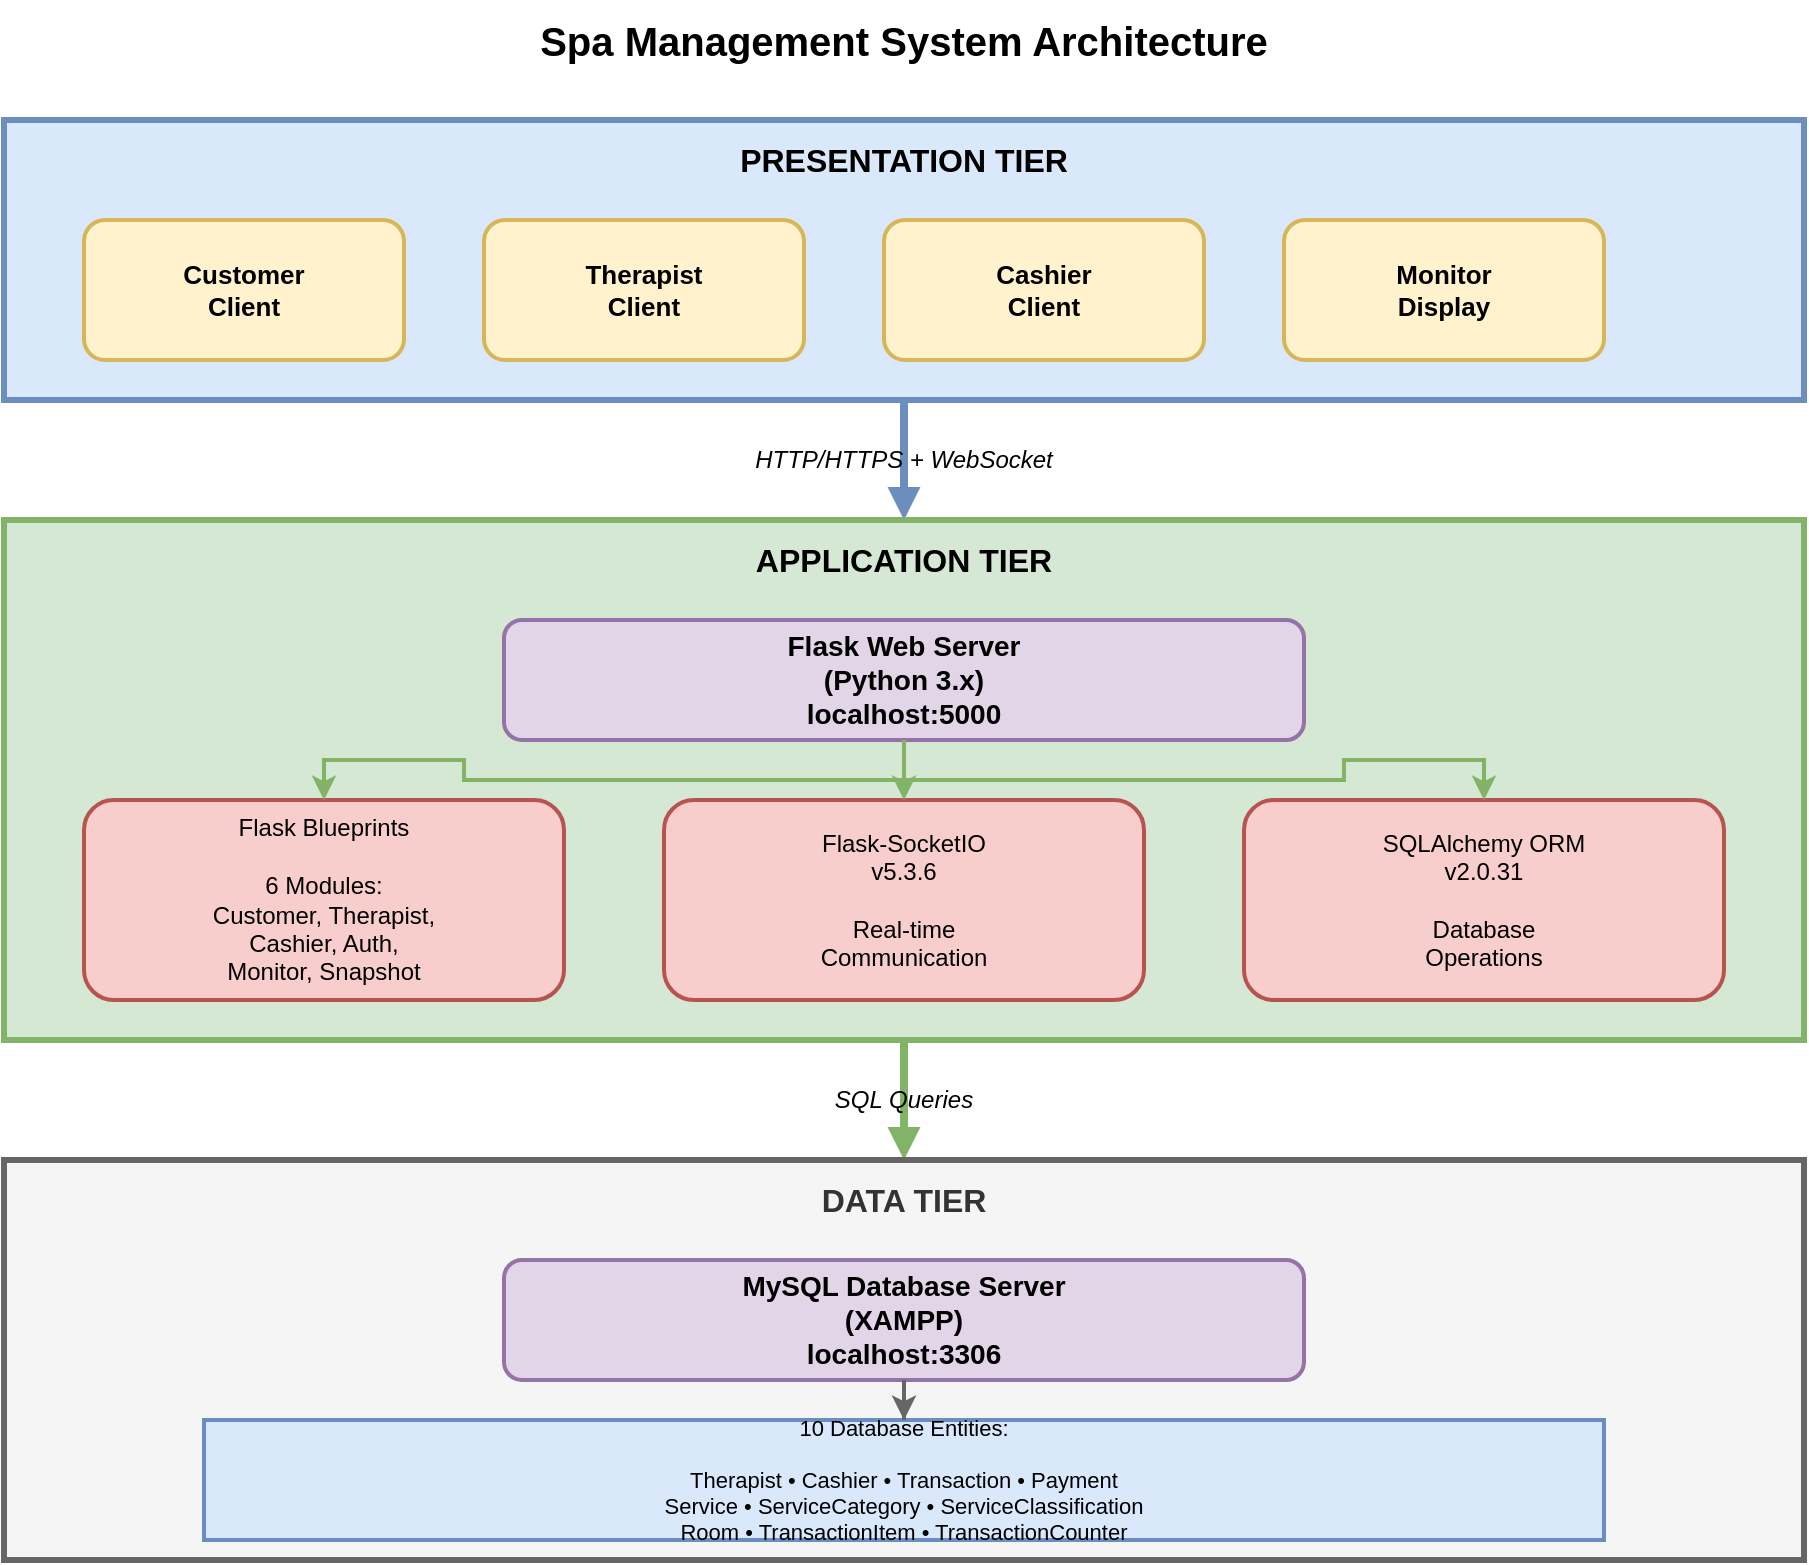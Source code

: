<mxfile version="22.0.0" type="device">
  <diagram name="System Architecture - Simplified" id="system-arch-simple">
    <mxGraphModel dx="1200" dy="800" grid="1" gridSize="10" guides="1" tooltips="1" connect="1" arrows="1" fold="1" page="1" pageScale="1" pageWidth="1100" pageHeight="850" math="0" shadow="0">
      <root>
        <mxCell id="0" />
        <mxCell id="1" parent="0" />
        
        <!-- Title -->
        <mxCell id="title" value="Spa Management System Architecture" style="text;html=1;strokeColor=none;fillColor=none;align=center;verticalAlign=middle;whiteSpace=wrap;rounded=0;fontSize=20;fontStyle=1;" vertex="1" parent="1">
          <mxGeometry x="300" y="20" width="500" height="40" as="geometry" />
        </mxCell>
        
        <!-- PRESENTATION TIER -->
        <mxCell id="presentation-tier" value="" style="rounded=0;whiteSpace=wrap;html=1;fillColor=#dae8fc;strokeColor=#6c8ebf;strokeWidth=3;" vertex="1" parent="1">
          <mxGeometry x="100" y="80" width="900" height="140" as="geometry" />
        </mxCell>
        
        <mxCell id="pres-title" value="PRESENTATION TIER" style="text;html=1;strokeColor=none;fillColor=none;align=center;verticalAlign=middle;whiteSpace=wrap;rounded=0;fontSize=16;fontStyle=1;" vertex="1" parent="1">
          <mxGeometry x="100" y="85" width="900" height="30" as="geometry" />
        </mxCell>
        
        <!-- Client Boxes -->
        <mxCell id="client-customer" value="Customer&lt;br&gt;Client" style="rounded=1;whiteSpace=wrap;html=1;fillColor=#fff2cc;strokeColor=#d6b656;fontSize=13;fontStyle=1;strokeWidth=2;" vertex="1" parent="1">
          <mxGeometry x="140" y="130" width="160" height="70" as="geometry" />
        </mxCell>
        
        <mxCell id="client-therapist" value="Therapist&lt;br&gt;Client" style="rounded=1;whiteSpace=wrap;html=1;fillColor=#fff2cc;strokeColor=#d6b656;fontSize=13;fontStyle=1;strokeWidth=2;" vertex="1" parent="1">
          <mxGeometry x="340" y="130" width="160" height="70" as="geometry" />
        </mxCell>
        
        <mxCell id="client-cashier" value="Cashier&lt;br&gt;Client" style="rounded=1;whiteSpace=wrap;html=1;fillColor=#fff2cc;strokeColor=#d6b656;fontSize=13;fontStyle=1;strokeWidth=2;" vertex="1" parent="1">
          <mxGeometry x="540" y="130" width="160" height="70" as="geometry" />
        </mxCell>
        
        <mxCell id="client-monitor" value="Monitor&lt;br&gt;Display" style="rounded=1;whiteSpace=wrap;html=1;fillColor=#fff2cc;strokeColor=#d6b656;fontSize=13;fontStyle=1;strokeWidth=2;" vertex="1" parent="1">
          <mxGeometry x="740" y="130" width="160" height="70" as="geometry" />
        </mxCell>
        
        <!-- Communication Arrow 1 -->
        <mxCell id="comm-arrow-1" value="" style="edgeStyle=orthogonalEdgeStyle;rounded=0;orthogonalLoop=1;jettySize=auto;html=1;strokeWidth=4;endArrow=block;endFill=1;strokeColor=#6c8ebf;" edge="1" parent="1">
          <mxGeometry relative="1" as="geometry">
            <mxPoint x="550" y="220" as="sourcePoint" />
            <mxPoint x="550" y="280" as="targetPoint" />
          </mxGeometry>
        </mxCell>
        
        <mxCell id="comm-label-1" value="HTTP/HTTPS + WebSocket" style="text;html=1;strokeColor=none;fillColor=none;align=center;verticalAlign=middle;whiteSpace=wrap;rounded=0;fontSize=12;fontStyle=2;" vertex="1" parent="1">
          <mxGeometry x="400" y="235" width="300" height="30" as="geometry" />
        </mxCell>
        
        <!-- APPLICATION TIER -->
        <mxCell id="application-tier" value="" style="rounded=0;whiteSpace=wrap;html=1;fillColor=#d5e8d4;strokeColor=#82b366;strokeWidth=3;" vertex="1" parent="1">
          <mxGeometry x="100" y="280" width="900" height="260" as="geometry" />
        </mxCell>
        
        <mxCell id="app-title" value="APPLICATION TIER" style="text;html=1;strokeColor=none;fillColor=none;align=center;verticalAlign=middle;whiteSpace=wrap;rounded=0;fontSize=16;fontStyle=1;" vertex="1" parent="1">
          <mxGeometry x="100" y="285" width="900" height="30" as="geometry" />
        </mxCell>
        
        <!-- Flask Server -->
        <mxCell id="flask-main" value="Flask Web Server&lt;br&gt;(Python 3.x)&lt;br&gt;localhost:5000" style="rounded=1;whiteSpace=wrap;html=1;fillColor=#e1d5e7;strokeColor=#9673a6;fontSize=14;fontStyle=1;strokeWidth=2;" vertex="1" parent="1">
          <mxGeometry x="350" y="330" width="400" height="60" as="geometry" />
        </mxCell>
        
        <!-- Three Main Components -->
        <mxCell id="comp-blueprints" value="Flask Blueprints&lt;br&gt;&lt;br&gt;6 Modules:&lt;br&gt;Customer, Therapist,&lt;br&gt;Cashier, Auth,&lt;br&gt;Monitor, Snapshot" style="rounded=1;whiteSpace=wrap;html=1;fillColor=#f8cecc;strokeColor=#b85450;fontSize=12;strokeWidth=2;align=center;" vertex="1" parent="1">
          <mxGeometry x="140" y="420" width="240" height="100" as="geometry" />
        </mxCell>
        
        <mxCell id="comp-socketio" value="Flask-SocketIO&lt;br&gt;v5.3.6&lt;br&gt;&lt;br&gt;Real-time&lt;br&gt;Communication" style="rounded=1;whiteSpace=wrap;html=1;fillColor=#f8cecc;strokeColor=#b85450;fontSize=12;strokeWidth=2;align=center;" vertex="1" parent="1">
          <mxGeometry x="430" y="420" width="240" height="100" as="geometry" />
        </mxCell>
        
        <mxCell id="comp-sqlalchemy" value="SQLAlchemy ORM&lt;br&gt;v2.0.31&lt;br&gt;&lt;br&gt;Database&lt;br&gt;Operations" style="rounded=1;whiteSpace=wrap;html=1;fillColor=#f8cecc;strokeColor=#b85450;fontSize=12;strokeWidth=2;align=center;" vertex="1" parent="1">
          <mxGeometry x="720" y="420" width="240" height="100" as="geometry" />
        </mxCell>
        
        <!-- Arrows from Flask to components -->
        <mxCell id="arrow-to-blueprints" value="" style="edgeStyle=orthogonalEdgeStyle;rounded=0;orthogonalLoop=1;jettySize=auto;html=1;strokeWidth=2;endArrow=classic;endFill=1;strokeColor=#82b366;" edge="1" parent="1" source="flask-main" target="comp-blueprints">
          <mxGeometry relative="1" as="geometry" />
        </mxCell>
        
        <mxCell id="arrow-to-socketio" value="" style="edgeStyle=orthogonalEdgeStyle;rounded=0;orthogonalLoop=1;jettySize=auto;html=1;strokeWidth=2;endArrow=classic;endFill=1;strokeColor=#82b366;" edge="1" parent="1" source="flask-main" target="comp-socketio">
          <mxGeometry relative="1" as="geometry" />
        </mxCell>
        
        <mxCell id="arrow-to-sqlalchemy" value="" style="edgeStyle=orthogonalEdgeStyle;rounded=0;orthogonalLoop=1;jettySize=auto;html=1;strokeWidth=2;endArrow=classic;endFill=1;strokeColor=#82b366;" edge="1" parent="1" source="flask-main" target="comp-sqlalchemy">
          <mxGeometry relative="1" as="geometry" />
        </mxCell>
        
        <!-- Communication Arrow 2 -->
        <mxCell id="comm-arrow-2" value="" style="edgeStyle=orthogonalEdgeStyle;rounded=0;orthogonalLoop=1;jettySize=auto;html=1;strokeWidth=4;endArrow=block;endFill=1;strokeColor=#82b366;" edge="1" parent="1">
          <mxGeometry relative="1" as="geometry">
            <mxPoint x="550" y="540" as="sourcePoint" />
            <mxPoint x="550" y="600" as="targetPoint" />
          </mxGeometry>
        </mxCell>
        
        <mxCell id="comm-label-2" value="SQL Queries" style="text;html=1;strokeColor=none;fillColor=none;align=center;verticalAlign=middle;whiteSpace=wrap;rounded=0;fontSize=12;fontStyle=2;" vertex="1" parent="1">
          <mxGeometry x="400" y="555" width="300" height="30" as="geometry" />
        </mxCell>
        
        <!-- DATA TIER -->
        <mxCell id="data-tier" value="" style="rounded=0;whiteSpace=wrap;html=1;fillColor=#f5f5f5;strokeColor=#666666;strokeWidth=3;fontColor=#333333;" vertex="1" parent="1">
          <mxGeometry x="100" y="600" width="900" height="200" as="geometry" />
        </mxCell>
        
        <mxCell id="data-title" value="DATA TIER" style="text;html=1;strokeColor=none;fillColor=none;align=center;verticalAlign=middle;whiteSpace=wrap;rounded=0;fontSize=16;fontStyle=1;fontColor=#333333;" vertex="1" parent="1">
          <mxGeometry x="100" y="605" width="900" height="30" as="geometry" />
        </mxCell>
        
        <!-- MySQL Server -->
        <mxCell id="mysql-main" value="MySQL Database Server&lt;br&gt;(XAMPP)&lt;br&gt;localhost:3306" style="rounded=1;whiteSpace=wrap;html=1;fillColor=#e1d5e7;strokeColor=#9673a6;fontSize=14;fontStyle=1;strokeWidth=2;" vertex="1" parent="1">
          <mxGeometry x="350" y="650" width="400" height="60" as="geometry" />
        </mxCell>
        
        <!-- Database Entities Summary -->
        <mxCell id="entities-box" value="10 Database Entities:&lt;br&gt;&lt;br&gt;Therapist • Cashier • Transaction • Payment&lt;br&gt;Service • ServiceCategory • ServiceClassification&lt;br&gt;Room • TransactionItem • TransactionCounter" style="rounded=0;whiteSpace=wrap;html=1;fillColor=#dae8fc;strokeColor=#6c8ebf;fontSize=11;strokeWidth=2;align=center;" vertex="1" parent="1">
          <mxGeometry x="200" y="730" width="700" height="60" as="geometry" />
        </mxCell>
        
        <!-- Arrow from MySQL to entities -->
        <mxCell id="arrow-mysql-entities" value="" style="edgeStyle=orthogonalEdgeStyle;rounded=0;orthogonalLoop=1;jettySize=auto;html=1;strokeWidth=2;endArrow=classic;endFill=1;strokeColor=#666666;" edge="1" parent="1" source="mysql-main" target="entities-box">
          <mxGeometry relative="1" as="geometry" />
        </mxCell>
        
      </root>
    </mxGraphModel>
  </diagram>
</mxfile>
